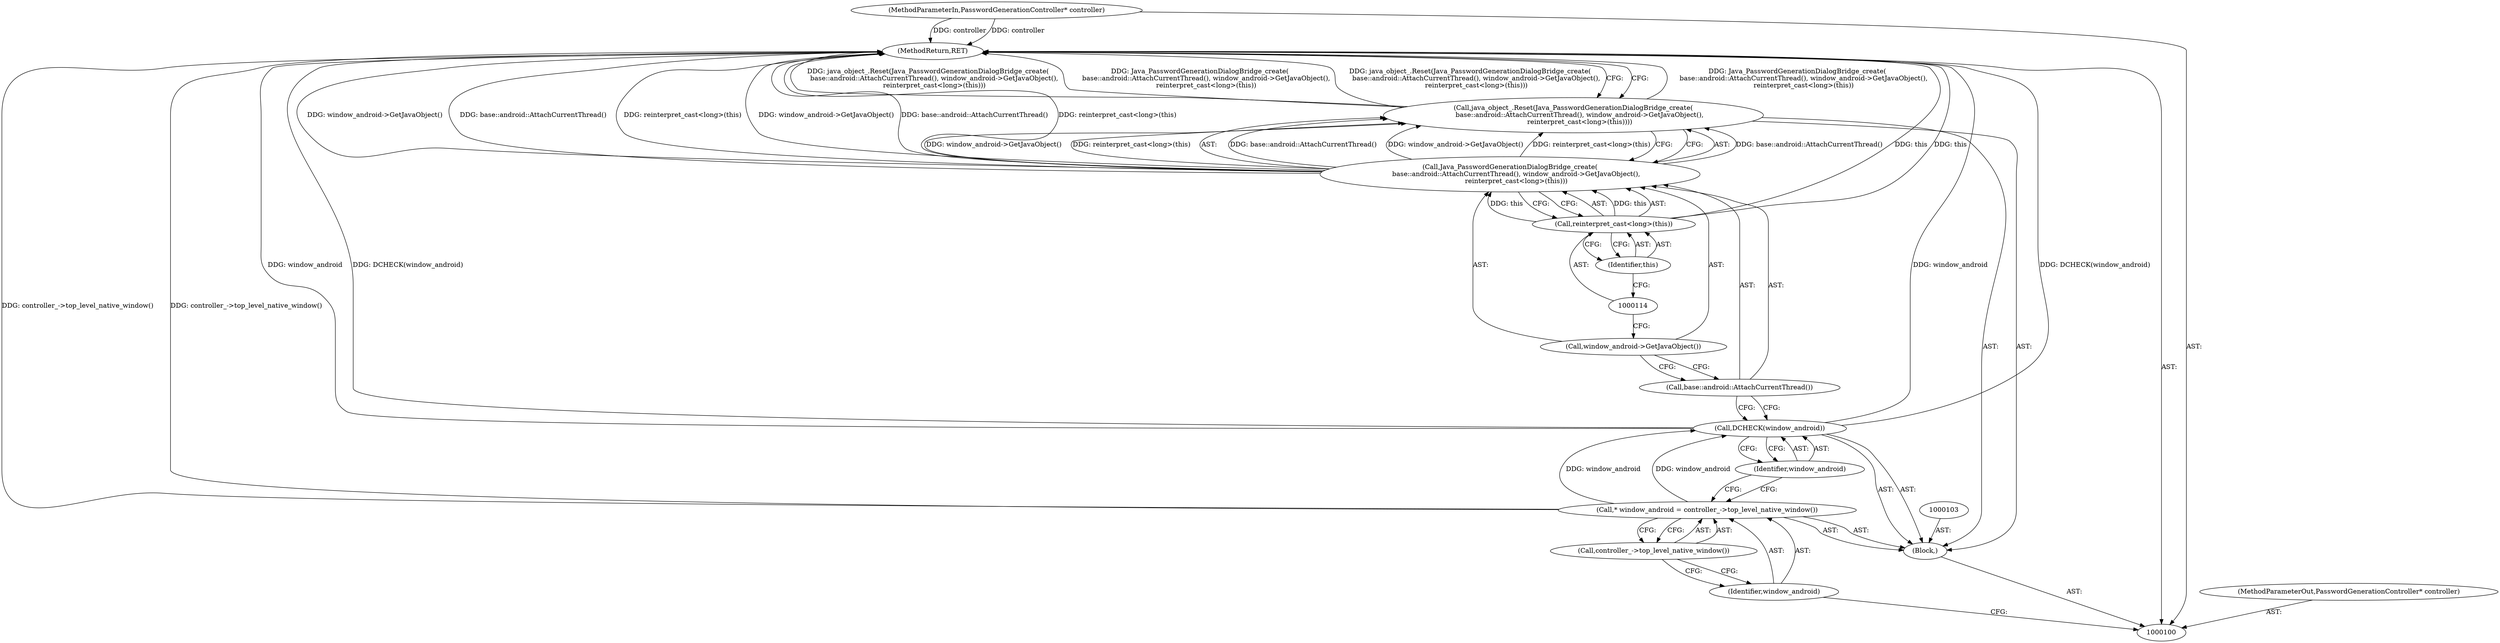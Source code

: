 digraph "0_Chrome_961d0cda4cfc3bcf04aa48ccc32772d63af12d9b_0" {
"1000116" [label="(MethodReturn,RET)"];
"1000101" [label="(MethodParameterIn,PasswordGenerationController* controller)"];
"1000156" [label="(MethodParameterOut,PasswordGenerationController* controller)"];
"1000102" [label="(Block,)"];
"1000104" [label="(Call,* window_android = controller_->top_level_native_window())"];
"1000105" [label="(Identifier,window_android)"];
"1000106" [label="(Call,controller_->top_level_native_window())"];
"1000108" [label="(Identifier,window_android)"];
"1000107" [label="(Call,DCHECK(window_android))"];
"1000110" [label="(Call,Java_PasswordGenerationDialogBridge_create(\n      base::android::AttachCurrentThread(), window_android->GetJavaObject(),\n      reinterpret_cast<long>(this)))"];
"1000109" [label="(Call,java_object_.Reset(Java_PasswordGenerationDialogBridge_create(\n      base::android::AttachCurrentThread(), window_android->GetJavaObject(),\n      reinterpret_cast<long>(this))))"];
"1000112" [label="(Call,window_android->GetJavaObject())"];
"1000111" [label="(Call,base::android::AttachCurrentThread())"];
"1000115" [label="(Identifier,this)"];
"1000113" [label="(Call,reinterpret_cast<long>(this))"];
"1000116" -> "1000100"  [label="AST: "];
"1000116" -> "1000109"  [label="CFG: "];
"1000107" -> "1000116"  [label="DDG: window_android"];
"1000107" -> "1000116"  [label="DDG: DCHECK(window_android)"];
"1000113" -> "1000116"  [label="DDG: this"];
"1000110" -> "1000116"  [label="DDG: window_android->GetJavaObject()"];
"1000110" -> "1000116"  [label="DDG: base::android::AttachCurrentThread()"];
"1000110" -> "1000116"  [label="DDG: reinterpret_cast<long>(this)"];
"1000101" -> "1000116"  [label="DDG: controller"];
"1000109" -> "1000116"  [label="DDG: Java_PasswordGenerationDialogBridge_create(\n      base::android::AttachCurrentThread(), window_android->GetJavaObject(),\n      reinterpret_cast<long>(this))"];
"1000109" -> "1000116"  [label="DDG: java_object_.Reset(Java_PasswordGenerationDialogBridge_create(\n      base::android::AttachCurrentThread(), window_android->GetJavaObject(),\n      reinterpret_cast<long>(this)))"];
"1000104" -> "1000116"  [label="DDG: controller_->top_level_native_window()"];
"1000101" -> "1000100"  [label="AST: "];
"1000101" -> "1000116"  [label="DDG: controller"];
"1000156" -> "1000100"  [label="AST: "];
"1000102" -> "1000100"  [label="AST: "];
"1000103" -> "1000102"  [label="AST: "];
"1000104" -> "1000102"  [label="AST: "];
"1000107" -> "1000102"  [label="AST: "];
"1000109" -> "1000102"  [label="AST: "];
"1000104" -> "1000102"  [label="AST: "];
"1000104" -> "1000106"  [label="CFG: "];
"1000105" -> "1000104"  [label="AST: "];
"1000106" -> "1000104"  [label="AST: "];
"1000108" -> "1000104"  [label="CFG: "];
"1000104" -> "1000116"  [label="DDG: controller_->top_level_native_window()"];
"1000104" -> "1000107"  [label="DDG: window_android"];
"1000105" -> "1000104"  [label="AST: "];
"1000105" -> "1000100"  [label="CFG: "];
"1000106" -> "1000105"  [label="CFG: "];
"1000106" -> "1000104"  [label="AST: "];
"1000106" -> "1000105"  [label="CFG: "];
"1000104" -> "1000106"  [label="CFG: "];
"1000108" -> "1000107"  [label="AST: "];
"1000108" -> "1000104"  [label="CFG: "];
"1000107" -> "1000108"  [label="CFG: "];
"1000107" -> "1000102"  [label="AST: "];
"1000107" -> "1000108"  [label="CFG: "];
"1000108" -> "1000107"  [label="AST: "];
"1000111" -> "1000107"  [label="CFG: "];
"1000107" -> "1000116"  [label="DDG: window_android"];
"1000107" -> "1000116"  [label="DDG: DCHECK(window_android)"];
"1000104" -> "1000107"  [label="DDG: window_android"];
"1000110" -> "1000109"  [label="AST: "];
"1000110" -> "1000113"  [label="CFG: "];
"1000111" -> "1000110"  [label="AST: "];
"1000112" -> "1000110"  [label="AST: "];
"1000113" -> "1000110"  [label="AST: "];
"1000109" -> "1000110"  [label="CFG: "];
"1000110" -> "1000116"  [label="DDG: window_android->GetJavaObject()"];
"1000110" -> "1000116"  [label="DDG: base::android::AttachCurrentThread()"];
"1000110" -> "1000116"  [label="DDG: reinterpret_cast<long>(this)"];
"1000110" -> "1000109"  [label="DDG: base::android::AttachCurrentThread()"];
"1000110" -> "1000109"  [label="DDG: window_android->GetJavaObject()"];
"1000110" -> "1000109"  [label="DDG: reinterpret_cast<long>(this)"];
"1000113" -> "1000110"  [label="DDG: this"];
"1000109" -> "1000102"  [label="AST: "];
"1000109" -> "1000110"  [label="CFG: "];
"1000110" -> "1000109"  [label="AST: "];
"1000116" -> "1000109"  [label="CFG: "];
"1000109" -> "1000116"  [label="DDG: Java_PasswordGenerationDialogBridge_create(\n      base::android::AttachCurrentThread(), window_android->GetJavaObject(),\n      reinterpret_cast<long>(this))"];
"1000109" -> "1000116"  [label="DDG: java_object_.Reset(Java_PasswordGenerationDialogBridge_create(\n      base::android::AttachCurrentThread(), window_android->GetJavaObject(),\n      reinterpret_cast<long>(this)))"];
"1000110" -> "1000109"  [label="DDG: base::android::AttachCurrentThread()"];
"1000110" -> "1000109"  [label="DDG: window_android->GetJavaObject()"];
"1000110" -> "1000109"  [label="DDG: reinterpret_cast<long>(this)"];
"1000112" -> "1000110"  [label="AST: "];
"1000112" -> "1000111"  [label="CFG: "];
"1000114" -> "1000112"  [label="CFG: "];
"1000111" -> "1000110"  [label="AST: "];
"1000111" -> "1000107"  [label="CFG: "];
"1000112" -> "1000111"  [label="CFG: "];
"1000115" -> "1000113"  [label="AST: "];
"1000115" -> "1000114"  [label="CFG: "];
"1000113" -> "1000115"  [label="CFG: "];
"1000113" -> "1000110"  [label="AST: "];
"1000113" -> "1000115"  [label="CFG: "];
"1000114" -> "1000113"  [label="AST: "];
"1000115" -> "1000113"  [label="AST: "];
"1000110" -> "1000113"  [label="CFG: "];
"1000113" -> "1000116"  [label="DDG: this"];
"1000113" -> "1000110"  [label="DDG: this"];
}
